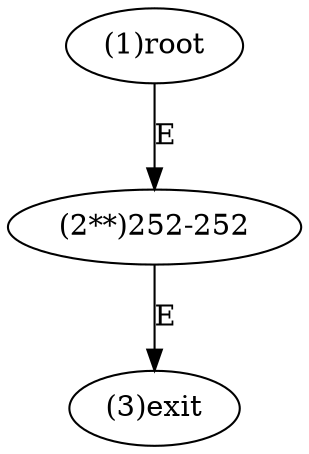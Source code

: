digraph "" { 
1[ label="(1)root"];
2[ label="(2**)252-252"];
3[ label="(3)exit"];
1->2[ label="E"];
2->3[ label="E"];
}